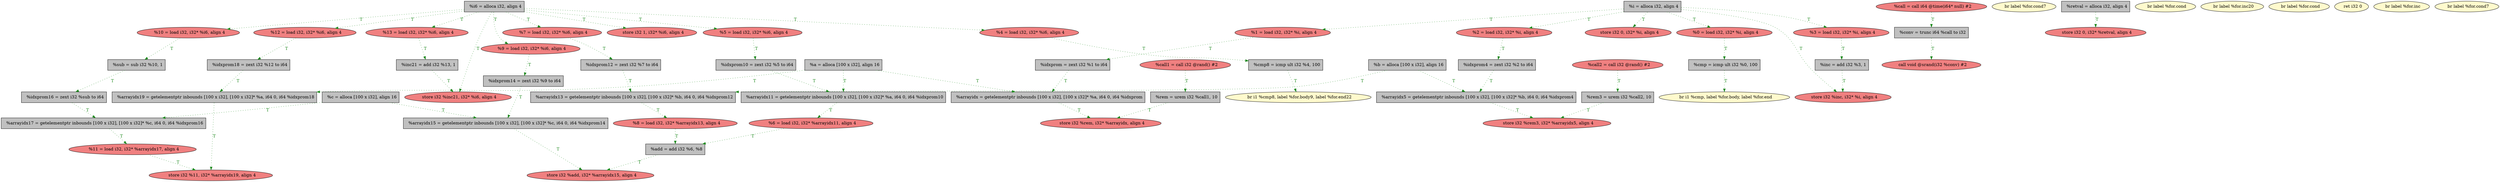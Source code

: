 
digraph G {


node63 [fillcolor=grey,label="  %idxprom16 = zext i32 %sub to i64",shape=rectangle,style=filled ]
node61 [fillcolor=grey,label="  %idxprom4 = zext i32 %2 to i64",shape=rectangle,style=filled ]
node60 [fillcolor=grey,label="  %b = alloca [100 x i32], align 16",shape=rectangle,style=filled ]
node59 [fillcolor=lightcoral,label="  store i32 %rem3, i32* %arrayidx5, align 4",shape=ellipse,style=filled ]
node58 [fillcolor=lightcoral,label="  %8 = load i32, i32* %arrayidx13, align 4",shape=ellipse,style=filled ]
node55 [fillcolor=lightcoral,label="  store i32 %rem, i32* %arrayidx, align 4",shape=ellipse,style=filled ]
node54 [fillcolor=grey,label="  %arrayidx = getelementptr inbounds [100 x i32], [100 x i32]* %a, i64 0, i64 %idxprom",shape=rectangle,style=filled ]
node51 [fillcolor=lightcoral,label="  %call = call i64 @time(i64* null) #2",shape=ellipse,style=filled ]
node48 [fillcolor=lightcoral,label="  %12 = load i32, i32* %i6, align 4",shape=ellipse,style=filled ]
node44 [fillcolor=lemonchiffon,label="  br label %for.cond7",shape=ellipse,style=filled ]
node43 [fillcolor=lightcoral,label="  %1 = load i32, i32* %i, align 4",shape=ellipse,style=filled ]
node45 [fillcolor=lightcoral,label="  call void @srand(i32 %conv) #2",shape=ellipse,style=filled ]
node42 [fillcolor=grey,label="  %idxprom10 = zext i32 %5 to i64",shape=rectangle,style=filled ]
node39 [fillcolor=lightcoral,label="  %2 = load i32, i32* %i, align 4",shape=ellipse,style=filled ]
node37 [fillcolor=grey,label="  %retval = alloca i32, align 4",shape=rectangle,style=filled ]
node9 [fillcolor=grey,label="  %idxprom18 = zext i32 %12 to i64",shape=rectangle,style=filled ]
node52 [fillcolor=grey,label="  %idxprom = zext i32 %1 to i64",shape=rectangle,style=filled ]
node36 [fillcolor=lightcoral,label="  store i32 %inc, i32* %i, align 4",shape=ellipse,style=filled ]
node23 [fillcolor=lightcoral,label="  %3 = load i32, i32* %i, align 4",shape=ellipse,style=filled ]
node7 [fillcolor=grey,label="  %arrayidx19 = getelementptr inbounds [100 x i32], [100 x i32]* %a, i64 0, i64 %idxprom18",shape=rectangle,style=filled ]
node6 [fillcolor=lightcoral,label="  store i32 %add, i32* %arrayidx15, align 4",shape=ellipse,style=filled ]
node14 [fillcolor=lightcoral,label="  %6 = load i32, i32* %arrayidx11, align 4",shape=ellipse,style=filled ]
node1 [fillcolor=lightcoral,label="  store i32 %inc21, i32* %i6, align 4",shape=ellipse,style=filled ]
node13 [fillcolor=grey,label="  %arrayidx13 = getelementptr inbounds [100 x i32], [100 x i32]* %b, i64 0, i64 %idxprom12",shape=rectangle,style=filled ]
node62 [fillcolor=lemonchiffon,label="  br label %for.cond",shape=ellipse,style=filled ]
node41 [fillcolor=grey,label="  %arrayidx5 = getelementptr inbounds [100 x i32], [100 x i32]* %b, i64 0, i64 %idxprom4",shape=rectangle,style=filled ]
node12 [fillcolor=lemonchiffon,label="  br label %for.inc20",shape=ellipse,style=filled ]
node40 [fillcolor=grey,label="  %sub = sub i32 %10, 1",shape=rectangle,style=filled ]
node32 [fillcolor=lightcoral,label="  store i32 1, i32* %i6, align 4",shape=ellipse,style=filled ]
node3 [fillcolor=grey,label="  %arrayidx17 = getelementptr inbounds [100 x i32], [100 x i32]* %c, i64 0, i64 %idxprom16",shape=rectangle,style=filled ]
node5 [fillcolor=lightcoral,label="  store i32 %11, i32* %arrayidx19, align 4",shape=ellipse,style=filled ]
node11 [fillcolor=grey,label="  %add = add i32 %6, %8",shape=rectangle,style=filled ]
node24 [fillcolor=lemonchiffon,label="  br label %for.cond",shape=ellipse,style=filled ]
node49 [fillcolor=lightcoral,label="  %9 = load i32, i32* %i6, align 4",shape=ellipse,style=filled ]
node0 [fillcolor=lemonchiffon,label="  ret i32 0",shape=ellipse,style=filled ]
node15 [fillcolor=grey,label="  %arrayidx11 = getelementptr inbounds [100 x i32], [100 x i32]* %a, i64 0, i64 %idxprom10",shape=rectangle,style=filled ]
node47 [fillcolor=grey,label="  %rem = urem i32 %call1, 10",shape=rectangle,style=filled ]
node8 [fillcolor=grey,label="  %arrayidx15 = getelementptr inbounds [100 x i32], [100 x i32]* %c, i64 0, i64 %idxprom14",shape=rectangle,style=filled ]
node16 [fillcolor=grey,label="  %inc21 = add i32 %13, 1",shape=rectangle,style=filled ]
node27 [fillcolor=grey,label="  %conv = trunc i64 %call to i32",shape=rectangle,style=filled ]
node17 [fillcolor=lightcoral,label="  %5 = load i32, i32* %i6, align 4",shape=ellipse,style=filled ]
node31 [fillcolor=grey,label="  %inc = add i32 %3, 1",shape=rectangle,style=filled ]
node18 [fillcolor=lemonchiffon,label="  br i1 %cmp8, label %for.body9, label %for.end22",shape=ellipse,style=filled ]
node4 [fillcolor=lightcoral,label="  %10 = load i32, i32* %i6, align 4",shape=ellipse,style=filled ]
node19 [fillcolor=grey,label="  %a = alloca [100 x i32], align 16",shape=rectangle,style=filled ]
node26 [fillcolor=lemonchiffon,label="  br label %for.inc",shape=ellipse,style=filled ]
node20 [fillcolor=lightcoral,label="  %0 = load i32, i32* %i, align 4",shape=ellipse,style=filled ]
node29 [fillcolor=lemonchiffon,label="  br label %for.cond7",shape=ellipse,style=filled ]
node21 [fillcolor=lemonchiffon,label="  br i1 %cmp, label %for.body, label %for.end",shape=ellipse,style=filled ]
node64 [fillcolor=grey,label="  %cmp8 = icmp ult i32 %4, 100",shape=rectangle,style=filled ]
node35 [fillcolor=grey,label="  %rem3 = urem i32 %call2, 10",shape=rectangle,style=filled ]
node57 [fillcolor=lightcoral,label="  %call2 = call i32 @rand() #2",shape=ellipse,style=filled ]
node50 [fillcolor=grey,label="  %c = alloca [100 x i32], align 16",shape=rectangle,style=filled ]
node22 [fillcolor=lightcoral,label="  %7 = load i32, i32* %i6, align 4",shape=ellipse,style=filled ]
node53 [fillcolor=grey,label="  %cmp = icmp ult i32 %0, 100",shape=rectangle,style=filled ]
node38 [fillcolor=grey,label="  %i = alloca i32, align 4",shape=rectangle,style=filled ]
node33 [fillcolor=grey,label="  %i6 = alloca i32, align 4",shape=rectangle,style=filled ]
node2 [fillcolor=lightcoral,label="  %11 = load i32, i32* %arrayidx17, align 4",shape=ellipse,style=filled ]
node25 [fillcolor=grey,label="  %idxprom12 = zext i32 %7 to i64",shape=rectangle,style=filled ]
node28 [fillcolor=lightcoral,label="  %4 = load i32, i32* %i6, align 4",shape=ellipse,style=filled ]
node30 [fillcolor=lightcoral,label="  store i32 0, i32* %retval, align 4",shape=ellipse,style=filled ]
node56 [fillcolor=lightcoral,label="  %13 = load i32, i32* %i6, align 4",shape=ellipse,style=filled ]
node46 [fillcolor=lightcoral,label="  %call1 = call i32 @rand() #2",shape=ellipse,style=filled ]
node10 [fillcolor=grey,label="  %idxprom14 = zext i32 %9 to i64",shape=rectangle,style=filled ]
node34 [fillcolor=lightcoral,label="  store i32 0, i32* %i, align 4",shape=ellipse,style=filled ]

node35->node59 [style=dotted,color=forestgreen,label="T",fontcolor=forestgreen ]
node47->node55 [style=dotted,color=forestgreen,label="T",fontcolor=forestgreen ]
node58->node11 [style=dotted,color=forestgreen,label="T",fontcolor=forestgreen ]
node41->node59 [style=dotted,color=forestgreen,label="T",fontcolor=forestgreen ]
node8->node6 [style=dotted,color=forestgreen,label="T",fontcolor=forestgreen ]
node33->node22 [style=dotted,color=forestgreen,label="T",fontcolor=forestgreen ]
node33->node48 [style=dotted,color=forestgreen,label="T",fontcolor=forestgreen ]
node50->node3 [style=dotted,color=forestgreen,label="T",fontcolor=forestgreen ]
node46->node47 [style=dotted,color=forestgreen,label="T",fontcolor=forestgreen ]
node33->node32 [style=dotted,color=forestgreen,label="T",fontcolor=forestgreen ]
node33->node4 [style=dotted,color=forestgreen,label="T",fontcolor=forestgreen ]
node33->node28 [style=dotted,color=forestgreen,label="T",fontcolor=forestgreen ]
node61->node41 [style=dotted,color=forestgreen,label="T",fontcolor=forestgreen ]
node19->node54 [style=dotted,color=forestgreen,label="T",fontcolor=forestgreen ]
node52->node54 [style=dotted,color=forestgreen,label="T",fontcolor=forestgreen ]
node57->node35 [style=dotted,color=forestgreen,label="T",fontcolor=forestgreen ]
node38->node36 [style=dotted,color=forestgreen,label="T",fontcolor=forestgreen ]
node17->node42 [style=dotted,color=forestgreen,label="T",fontcolor=forestgreen ]
node15->node14 [style=dotted,color=forestgreen,label="T",fontcolor=forestgreen ]
node51->node27 [style=dotted,color=forestgreen,label="T",fontcolor=forestgreen ]
node60->node41 [style=dotted,color=forestgreen,label="T",fontcolor=forestgreen ]
node38->node43 [style=dotted,color=forestgreen,label="T",fontcolor=forestgreen ]
node22->node25 [style=dotted,color=forestgreen,label="T",fontcolor=forestgreen ]
node63->node3 [style=dotted,color=forestgreen,label="T",fontcolor=forestgreen ]
node3->node2 [style=dotted,color=forestgreen,label="T",fontcolor=forestgreen ]
node28->node64 [style=dotted,color=forestgreen,label="T",fontcolor=forestgreen ]
node53->node21 [style=dotted,color=forestgreen,label="T",fontcolor=forestgreen ]
node14->node11 [style=dotted,color=forestgreen,label="T",fontcolor=forestgreen ]
node25->node13 [style=dotted,color=forestgreen,label="T",fontcolor=forestgreen ]
node48->node9 [style=dotted,color=forestgreen,label="T",fontcolor=forestgreen ]
node9->node7 [style=dotted,color=forestgreen,label="T",fontcolor=forestgreen ]
node33->node1 [style=dotted,color=forestgreen,label="T",fontcolor=forestgreen ]
node13->node58 [style=dotted,color=forestgreen,label="T",fontcolor=forestgreen ]
node39->node61 [style=dotted,color=forestgreen,label="T",fontcolor=forestgreen ]
node16->node1 [style=dotted,color=forestgreen,label="T",fontcolor=forestgreen ]
node50->node8 [style=dotted,color=forestgreen,label="T",fontcolor=forestgreen ]
node7->node5 [style=dotted,color=forestgreen,label="T",fontcolor=forestgreen ]
node49->node10 [style=dotted,color=forestgreen,label="T",fontcolor=forestgreen ]
node33->node49 [style=dotted,color=forestgreen,label="T",fontcolor=forestgreen ]
node40->node63 [style=dotted,color=forestgreen,label="T",fontcolor=forestgreen ]
node19->node15 [style=dotted,color=forestgreen,label="T",fontcolor=forestgreen ]
node56->node16 [style=dotted,color=forestgreen,label="T",fontcolor=forestgreen ]
node11->node6 [style=dotted,color=forestgreen,label="T",fontcolor=forestgreen ]
node33->node56 [style=dotted,color=forestgreen,label="T",fontcolor=forestgreen ]
node42->node15 [style=dotted,color=forestgreen,label="T",fontcolor=forestgreen ]
node31->node36 [style=dotted,color=forestgreen,label="T",fontcolor=forestgreen ]
node23->node31 [style=dotted,color=forestgreen,label="T",fontcolor=forestgreen ]
node38->node34 [style=dotted,color=forestgreen,label="T",fontcolor=forestgreen ]
node20->node53 [style=dotted,color=forestgreen,label="T",fontcolor=forestgreen ]
node27->node45 [style=dotted,color=forestgreen,label="T",fontcolor=forestgreen ]
node19->node7 [style=dotted,color=forestgreen,label="T",fontcolor=forestgreen ]
node10->node8 [style=dotted,color=forestgreen,label="T",fontcolor=forestgreen ]
node33->node17 [style=dotted,color=forestgreen,label="T",fontcolor=forestgreen ]
node38->node20 [style=dotted,color=forestgreen,label="T",fontcolor=forestgreen ]
node4->node40 [style=dotted,color=forestgreen,label="T",fontcolor=forestgreen ]
node43->node52 [style=dotted,color=forestgreen,label="T",fontcolor=forestgreen ]
node60->node13 [style=dotted,color=forestgreen,label="T",fontcolor=forestgreen ]
node38->node23 [style=dotted,color=forestgreen,label="T",fontcolor=forestgreen ]
node38->node39 [style=dotted,color=forestgreen,label="T",fontcolor=forestgreen ]
node54->node55 [style=dotted,color=forestgreen,label="T",fontcolor=forestgreen ]
node2->node5 [style=dotted,color=forestgreen,label="T",fontcolor=forestgreen ]
node64->node18 [style=dotted,color=forestgreen,label="T",fontcolor=forestgreen ]
node37->node30 [style=dotted,color=forestgreen,label="T",fontcolor=forestgreen ]


}
